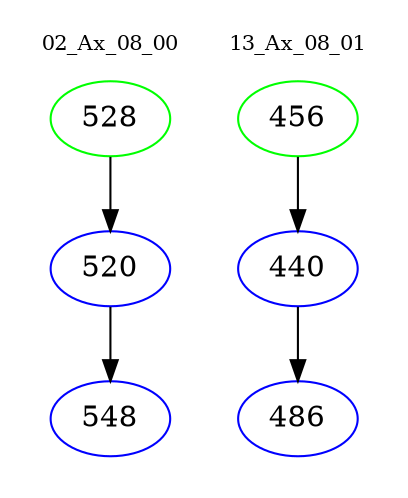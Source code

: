 digraph{
subgraph cluster_0 {
color = white
label = "02_Ax_08_00";
fontsize=10;
T0_528 [label="528", color="green"]
T0_528 -> T0_520 [color="black"]
T0_520 [label="520", color="blue"]
T0_520 -> T0_548 [color="black"]
T0_548 [label="548", color="blue"]
}
subgraph cluster_1 {
color = white
label = "13_Ax_08_01";
fontsize=10;
T1_456 [label="456", color="green"]
T1_456 -> T1_440 [color="black"]
T1_440 [label="440", color="blue"]
T1_440 -> T1_486 [color="black"]
T1_486 [label="486", color="blue"]
}
}
